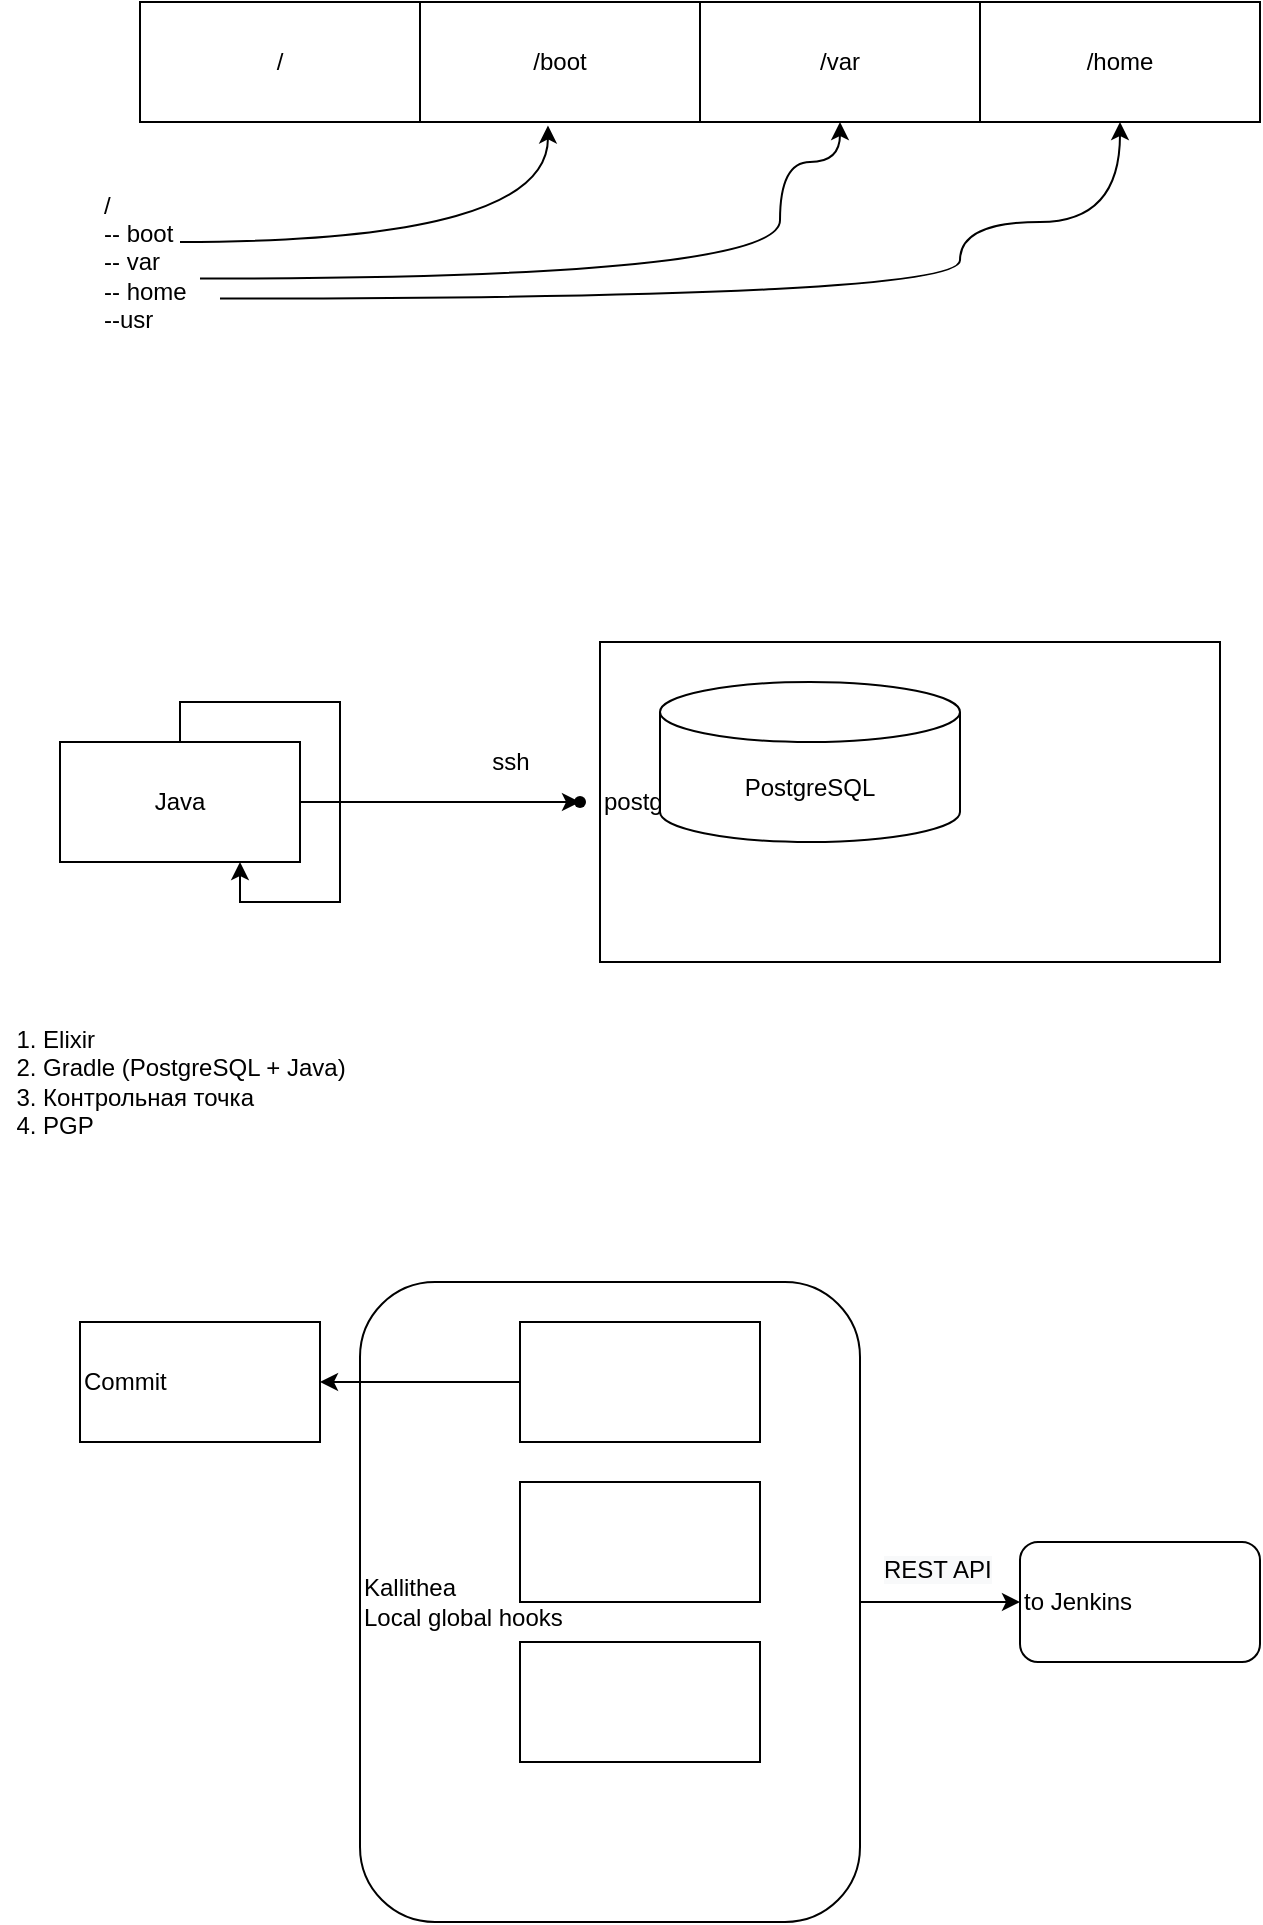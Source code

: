 <mxfile version="16.5.3" type="github"><diagram id="741HNABdkgbuG6ghYF3e" name="Page-1"><mxGraphModel dx="1422" dy="762" grid="1" gridSize="10" guides="1" tooltips="1" connect="1" arrows="1" fold="1" page="1" pageScale="1" pageWidth="827" pageHeight="1169" math="0" shadow="0"><root><mxCell id="0"/><mxCell id="1" parent="0"/><mxCell id="AgiZSelUuvdUCmnoK9Eb-7" value="postgre" style="rounded=0;whiteSpace=wrap;html=1;align=left;" parent="1" vertex="1"><mxGeometry x="350" y="360" width="310" height="160" as="geometry"/></mxCell><mxCell id="CA_62MAQz2uRqLzL0OYE-1" value="/" style="rounded=0;whiteSpace=wrap;html=1;" parent="1" vertex="1"><mxGeometry x="120" y="40" width="140" height="60" as="geometry"/></mxCell><mxCell id="CA_62MAQz2uRqLzL0OYE-2" value="/boot" style="rounded=0;whiteSpace=wrap;html=1;" parent="1" vertex="1"><mxGeometry x="260" y="40" width="140" height="60" as="geometry"/></mxCell><mxCell id="CA_62MAQz2uRqLzL0OYE-3" value="/var" style="rounded=0;whiteSpace=wrap;html=1;" parent="1" vertex="1"><mxGeometry x="400" y="40" width="140" height="60" as="geometry"/></mxCell><mxCell id="CA_62MAQz2uRqLzL0OYE-4" value="/home" style="rounded=0;whiteSpace=wrap;html=1;" parent="1" vertex="1"><mxGeometry x="540" y="40" width="140" height="60" as="geometry"/></mxCell><mxCell id="CA_62MAQz2uRqLzL0OYE-5" value="/&lt;br&gt;-- boot&lt;br&gt;-- var&lt;br&gt;-- home&lt;br&gt;--usr" style="text;html=1;align=left;verticalAlign=middle;resizable=0;points=[];autosize=1;strokeColor=none;fillColor=none;" parent="1" vertex="1"><mxGeometry x="100" y="130" width="60" height="80" as="geometry"/></mxCell><mxCell id="CA_62MAQz2uRqLzL0OYE-6" value="" style="curved=1;endArrow=classic;html=1;rounded=0;edgeStyle=orthogonalEdgeStyle;entryX=0.457;entryY=1.029;entryDx=0;entryDy=0;entryPerimeter=0;" parent="1" target="CA_62MAQz2uRqLzL0OYE-2" edge="1"><mxGeometry width="50" height="50" relative="1" as="geometry"><mxPoint x="140" y="160" as="sourcePoint"/><mxPoint x="190" y="110" as="targetPoint"/><Array as="points"><mxPoint x="324" y="160"/></Array></mxGeometry></mxCell><mxCell id="CA_62MAQz2uRqLzL0OYE-7" value="" style="curved=1;endArrow=classic;html=1;rounded=0;edgeStyle=orthogonalEdgeStyle;entryX=0.5;entryY=1;entryDx=0;entryDy=0;" parent="1" target="CA_62MAQz2uRqLzL0OYE-3" edge="1"><mxGeometry width="50" height="50" relative="1" as="geometry"><mxPoint x="150" y="178.26" as="sourcePoint"/><mxPoint x="333.98" y="120.0" as="targetPoint"/><Array as="points"><mxPoint x="440" y="178"/><mxPoint x="440" y="120"/><mxPoint x="470" y="120"/></Array></mxGeometry></mxCell><mxCell id="CA_62MAQz2uRqLzL0OYE-8" value="" style="curved=1;endArrow=classic;html=1;rounded=0;edgeStyle=orthogonalEdgeStyle;entryX=0.5;entryY=1;entryDx=0;entryDy=0;" parent="1" target="CA_62MAQz2uRqLzL0OYE-4" edge="1"><mxGeometry width="50" height="50" relative="1" as="geometry"><mxPoint x="160" y="188.26" as="sourcePoint"/><mxPoint x="480" y="110" as="targetPoint"/><Array as="points"><mxPoint x="530" y="188"/><mxPoint x="530" y="150"/><mxPoint x="610" y="150"/></Array></mxGeometry></mxCell><mxCell id="AgiZSelUuvdUCmnoK9Eb-4" value="" style="edgeStyle=orthogonalEdgeStyle;rounded=0;orthogonalLoop=1;jettySize=auto;html=1;" parent="1" source="AgiZSelUuvdUCmnoK9Eb-1" target="AgiZSelUuvdUCmnoK9Eb-3" edge="1"><mxGeometry relative="1" as="geometry"/></mxCell><mxCell id="AgiZSelUuvdUCmnoK9Eb-1" value="Java" style="rounded=0;whiteSpace=wrap;html=1;" parent="1" vertex="1"><mxGeometry x="80" y="410" width="120" height="60" as="geometry"/></mxCell><mxCell id="AgiZSelUuvdUCmnoK9Eb-2" value="PostgreSQL" style="shape=cylinder3;whiteSpace=wrap;html=1;boundedLbl=1;backgroundOutline=1;size=15;" parent="1" vertex="1"><mxGeometry x="380" y="380" width="150" height="80" as="geometry"/></mxCell><mxCell id="AgiZSelUuvdUCmnoK9Eb-3" value="" style="shape=waypoint;size=6;pointerEvents=1;points=[];fillColor=#ffffff;resizable=0;rotatable=0;perimeter=centerPerimeter;snapToPoint=1;rounded=0;" parent="1" vertex="1"><mxGeometry x="320" y="420" width="40" height="40" as="geometry"/></mxCell><mxCell id="AgiZSelUuvdUCmnoK9Eb-5" value="&lt;div style=&quot;text-align: left&quot;&gt;&lt;span&gt;1. Elixir&lt;/span&gt;&lt;/div&gt;&lt;div style=&quot;text-align: left&quot;&gt;&lt;span&gt;2. Gradle (PostgreSQL + Java)&lt;/span&gt;&lt;/div&gt;&lt;div style=&quot;text-align: left&quot;&gt;&lt;span&gt;3. Контрольная точка&lt;/span&gt;&lt;/div&gt;&lt;div style=&quot;text-align: left&quot;&gt;&lt;span&gt;4. PGP&lt;/span&gt;&lt;/div&gt;" style="text;html=1;align=center;verticalAlign=middle;resizable=0;points=[];autosize=1;strokeColor=none;fillColor=none;" parent="1" vertex="1"><mxGeometry x="50" y="550" width="180" height="60" as="geometry"/></mxCell><mxCell id="AgiZSelUuvdUCmnoK9Eb-6" style="edgeStyle=orthogonalEdgeStyle;rounded=0;orthogonalLoop=1;jettySize=auto;html=1;entryX=0.75;entryY=1;entryDx=0;entryDy=0;" parent="1" source="AgiZSelUuvdUCmnoK9Eb-1" target="AgiZSelUuvdUCmnoK9Eb-1" edge="1"><mxGeometry relative="1" as="geometry"/></mxCell><mxCell id="AgiZSelUuvdUCmnoK9Eb-8" value="ssh" style="text;html=1;align=center;verticalAlign=middle;resizable=0;points=[];autosize=1;strokeColor=none;fillColor=none;" parent="1" vertex="1"><mxGeometry x="290" y="410" width="30" height="20" as="geometry"/></mxCell><mxCell id="AgiZSelUuvdUCmnoK9Eb-16" value="" style="edgeStyle=orthogonalEdgeStyle;rounded=0;orthogonalLoop=1;jettySize=auto;html=1;" parent="1" source="AgiZSelUuvdUCmnoK9Eb-9" target="AgiZSelUuvdUCmnoK9Eb-15" edge="1"><mxGeometry relative="1" as="geometry"/></mxCell><mxCell id="AgiZSelUuvdUCmnoK9Eb-9" value="Kallithea&lt;br&gt;Local global hooks" style="rounded=1;whiteSpace=wrap;html=1;align=left;" parent="1" vertex="1"><mxGeometry x="230" y="680" width="250" height="320" as="geometry"/></mxCell><mxCell id="AgiZSelUuvdUCmnoK9Eb-14" value="" style="edgeStyle=orthogonalEdgeStyle;rounded=0;orthogonalLoop=1;jettySize=auto;html=1;" parent="1" source="AgiZSelUuvdUCmnoK9Eb-10" target="AgiZSelUuvdUCmnoK9Eb-13" edge="1"><mxGeometry relative="1" as="geometry"/></mxCell><mxCell id="AgiZSelUuvdUCmnoK9Eb-10" value="" style="rounded=0;whiteSpace=wrap;html=1;align=left;" parent="1" vertex="1"><mxGeometry x="310" y="700" width="120" height="60" as="geometry"/></mxCell><mxCell id="AgiZSelUuvdUCmnoK9Eb-11" value="" style="rounded=0;whiteSpace=wrap;html=1;align=left;" parent="1" vertex="1"><mxGeometry x="310" y="780" width="120" height="60" as="geometry"/></mxCell><mxCell id="AgiZSelUuvdUCmnoK9Eb-12" value="" style="rounded=0;whiteSpace=wrap;html=1;align=left;" parent="1" vertex="1"><mxGeometry x="310" y="860" width="120" height="60" as="geometry"/></mxCell><mxCell id="AgiZSelUuvdUCmnoK9Eb-13" value="Commit" style="rounded=0;whiteSpace=wrap;html=1;align=left;" parent="1" vertex="1"><mxGeometry x="90" y="700" width="120" height="60" as="geometry"/></mxCell><mxCell id="AgiZSelUuvdUCmnoK9Eb-15" value="to Jenkins" style="whiteSpace=wrap;html=1;rounded=1;align=left;" parent="1" vertex="1"><mxGeometry x="560" y="810" width="120" height="60" as="geometry"/></mxCell><mxCell id="AgiZSelUuvdUCmnoK9Eb-17" value="&lt;span style=&quot;color: rgb(0, 0, 0); font-family: helvetica; font-size: 12px; font-style: normal; font-weight: 400; letter-spacing: normal; text-align: left; text-indent: 0px; text-transform: none; word-spacing: 0px; background-color: rgb(248, 249, 250); display: inline; float: none;&quot;&gt;REST API&lt;/span&gt;" style="text;whiteSpace=wrap;html=1;" parent="1" vertex="1"><mxGeometry x="490" y="810" width="80" height="30" as="geometry"/></mxCell></root></mxGraphModel></diagram></mxfile>